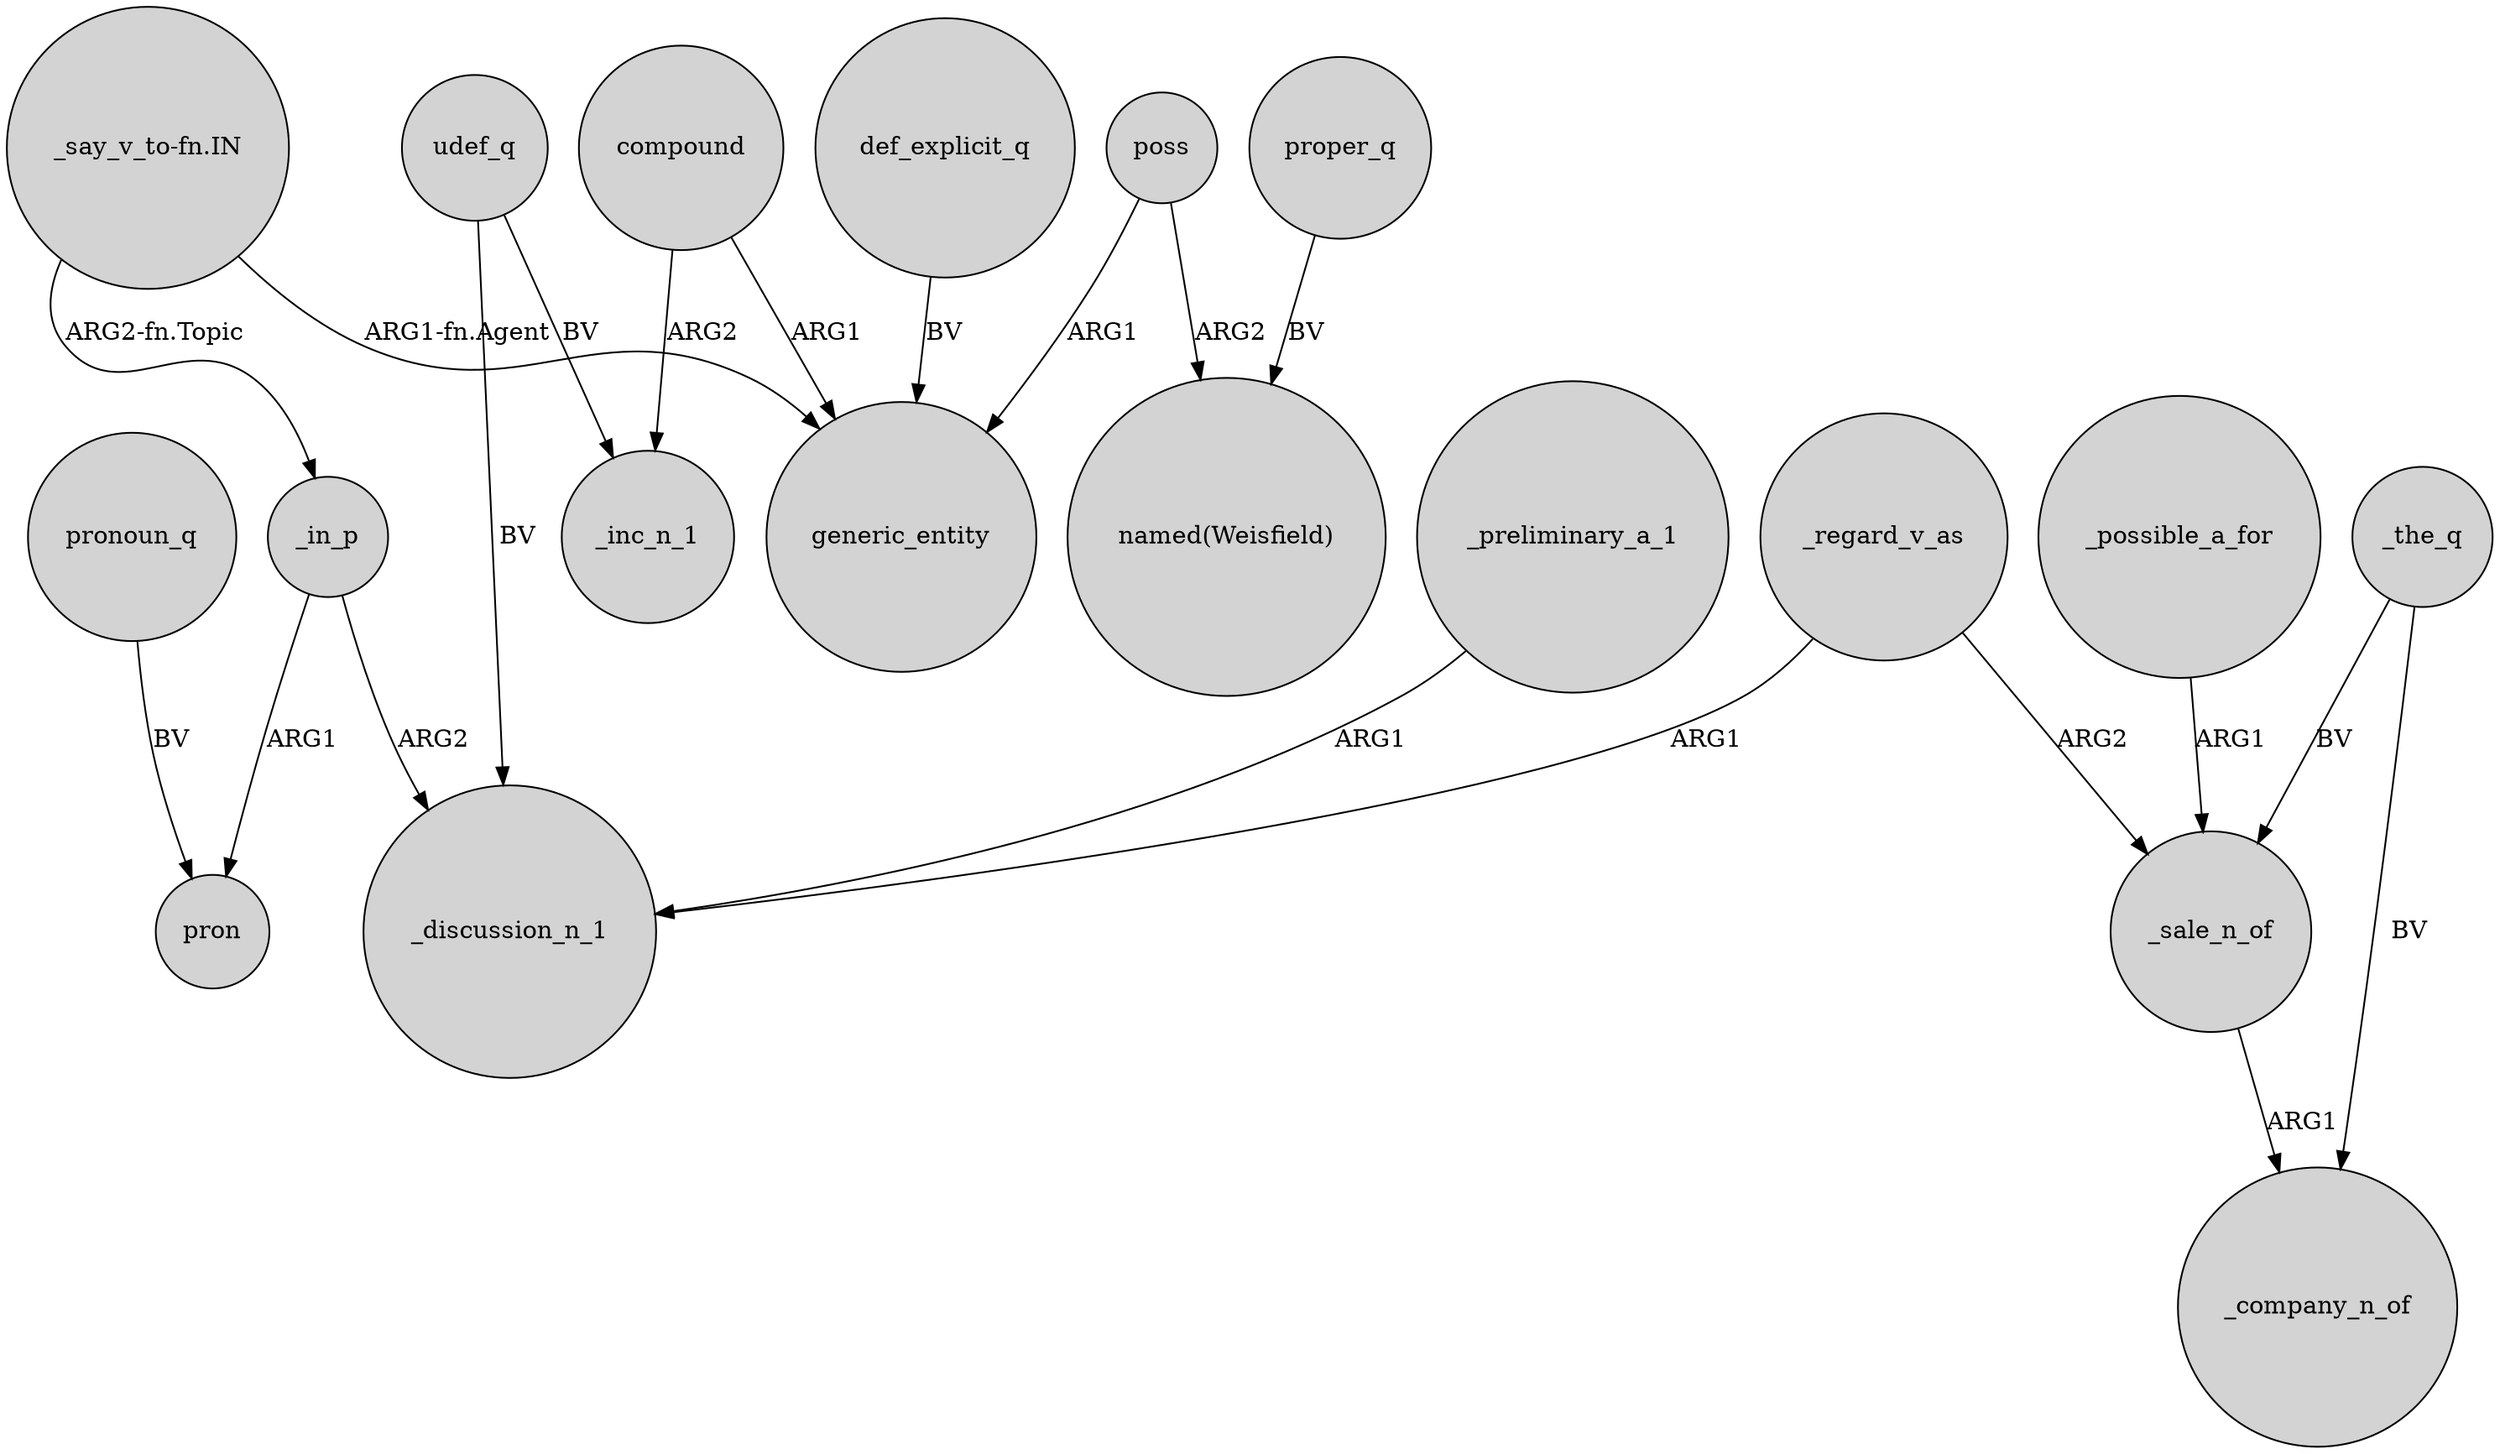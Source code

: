 digraph {
	node [shape=circle style=filled]
	"_say_v_to-fn.IN" -> _in_p [label="ARG2-fn.Topic"]
	compound -> generic_entity [label=ARG1]
	_sale_n_of -> _company_n_of [label=ARG1]
	poss -> generic_entity [label=ARG1]
	udef_q -> _inc_n_1 [label=BV]
	"_say_v_to-fn.IN" -> generic_entity [label="ARG1-fn.Agent"]
	_in_p -> pron [label=ARG1]
	proper_q -> "named(Weisfield)" [label=BV]
	udef_q -> _discussion_n_1 [label=BV]
	_regard_v_as -> _discussion_n_1 [label=ARG1]
	def_explicit_q -> generic_entity [label=BV]
	poss -> "named(Weisfield)" [label=ARG2]
	_regard_v_as -> _sale_n_of [label=ARG2]
	_preliminary_a_1 -> _discussion_n_1 [label=ARG1]
	_the_q -> _company_n_of [label=BV]
	_possible_a_for -> _sale_n_of [label=ARG1]
	pronoun_q -> pron [label=BV]
	_in_p -> _discussion_n_1 [label=ARG2]
	_the_q -> _sale_n_of [label=BV]
	compound -> _inc_n_1 [label=ARG2]
}
